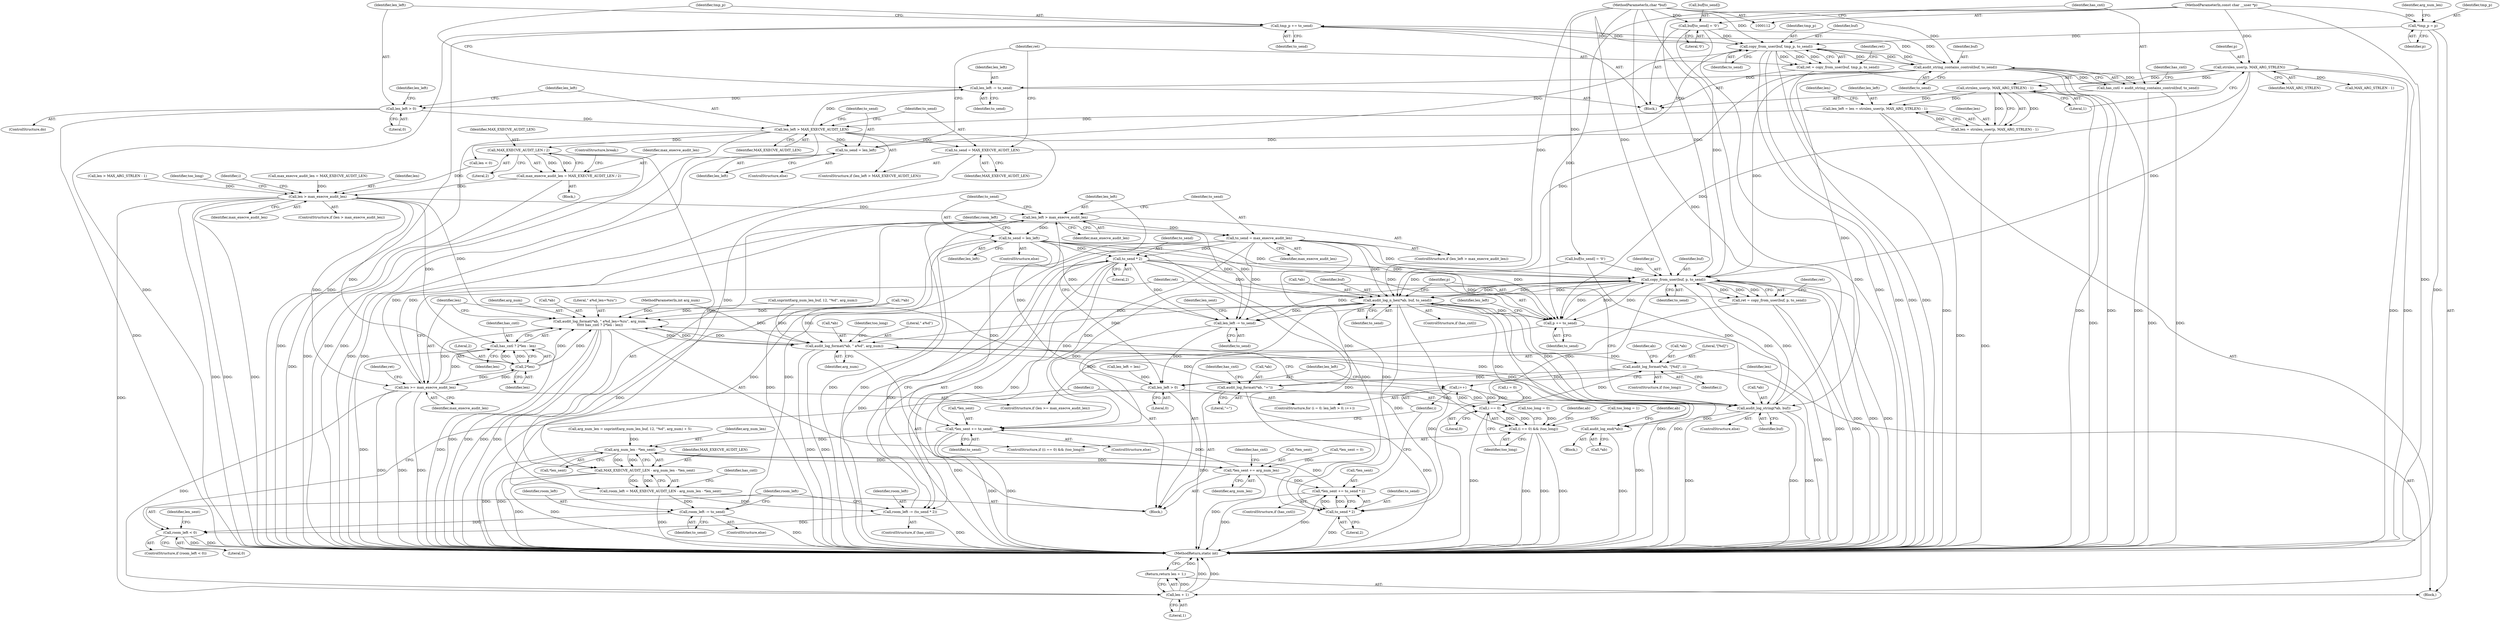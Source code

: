 digraph "1_linux_43761473c254b45883a64441dd0bc85a42f3645c_0@API" {
"1000233" [label="(Call,tmp_p += to_send)"];
"1000218" [label="(Call,audit_string_contains_control(buf, to_send))"];
"1000211" [label="(Call,buf[to_send] = '\0')"];
"1000118" [label="(MethodParameterIn,char *buf)"];
"1000195" [label="(Call,copy_from_user(buf, tmp_p, to_send))"];
"1000122" [label="(Call,*tmp_p = p)"];
"1000117" [label="(MethodParameterIn,const char __user *p)"];
"1000233" [label="(Call,tmp_p += to_send)"];
"1000186" [label="(Call,to_send = MAX_EXECVE_AUDIT_LEN)"];
"1000183" [label="(Call,len_left > MAX_EXECVE_AUDIT_LEN)"];
"1000236" [label="(Call,len_left > 0)"];
"1000230" [label="(Call,len_left -= to_send)"];
"1000152" [label="(Call,len_left = len = strnlen_user(p, MAX_ARG_STRLEN) - 1)"];
"1000154" [label="(Call,len = strnlen_user(p, MAX_ARG_STRLEN) - 1)"];
"1000156" [label="(Call,strnlen_user(p, MAX_ARG_STRLEN) - 1)"];
"1000157" [label="(Call,strnlen_user(p, MAX_ARG_STRLEN))"];
"1000190" [label="(Call,to_send = len_left)"];
"1000193" [label="(Call,ret = copy_from_user(buf, tmp_p, to_send))"];
"1000216" [label="(Call,has_cntl = audit_string_contains_control(buf, to_send))"];
"1000226" [label="(Call,MAX_EXECVE_AUDIT_LEN / 2)"];
"1000224" [label="(Call,max_execve_audit_len = MAX_EXECVE_AUDIT_LEN / 2)"];
"1000243" [label="(Call,len > max_execve_audit_len)"];
"1000261" [label="(Call,len_left > max_execve_audit_len)"];
"1000264" [label="(Call,to_send = max_execve_audit_len)"];
"1000283" [label="(Call,to_send * 2)"];
"1000281" [label="(Call,room_left -= (to_send * 2))"];
"1000291" [label="(Call,room_left < 0)"];
"1000338" [label="(Call,copy_from_user(buf, p, to_send))"];
"1000336" [label="(Call,ret = copy_from_user(buf, p, to_send))"];
"1000381" [label="(Call,audit_log_n_hex(*ab, buf, to_send))"];
"1000299" [label="(Call,audit_log_end(*ab))"];
"1000321" [label="(Call,audit_log_format(*ab, \" a%d_len=%zu\", arg_num,\n\t\t\t\t\t has_cntl ? 2*len : len))"];
"1000363" [label="(Call,audit_log_format(*ab, \" a%d\", arg_num))"];
"1000370" [label="(Call,audit_log_format(*ab, \"[%d]\", i))"];
"1000256" [label="(Call,i++)"];
"1000317" [label="(Call,i == 0)"];
"1000316" [label="(Call,(i == 0) && (too_long))"];
"1000375" [label="(Call,audit_log_format(*ab, \"=\"))"];
"1000387" [label="(Call,audit_log_string(*ab, buf))"];
"1000391" [label="(Call,p += to_send)"];
"1000394" [label="(Call,len_left -= to_send)"];
"1000253" [label="(Call,len_left > 0)"];
"1000406" [label="(Call,to_send * 2)"];
"1000403" [label="(Call,*len_sent += to_send * 2)"];
"1000275" [label="(Call,arg_num_len - *len_sent)"];
"1000273" [label="(Call,MAX_EXECVE_AUDIT_LEN - arg_num_len - *len_sent)"];
"1000271" [label="(Call,room_left = MAX_EXECVE_AUDIT_LEN - arg_num_len - *len_sent)"];
"1000287" [label="(Call,room_left -= to_send)"];
"1000397" [label="(Call,*len_sent += arg_num_len)"];
"1000410" [label="(Call,*len_sent += to_send)"];
"1000268" [label="(Call,to_send = len_left)"];
"1000333" [label="(Call,len >= max_execve_audit_len)"];
"1000328" [label="(Call,2*len)"];
"1000326" [label="(Call,has_cntl ? 2*len : len)"];
"1000415" [label="(Call,len + 1)"];
"1000414" [label="(Return,return len + 1;)"];
"1000287" [label="(Call,room_left -= to_send)"];
"1000148" [label="(Call,too_long = 0)"];
"1000333" [label="(Call,len >= max_execve_audit_len)"];
"1000195" [label="(Call,copy_from_user(buf, tmp_p, to_send))"];
"1000227" [label="(Identifier,MAX_EXECVE_AUDIT_LEN)"];
"1000217" [label="(Identifier,has_cntl)"];
"1000315" [label="(ControlStructure,if ((i == 0) && (too_long)))"];
"1000185" [label="(Identifier,MAX_EXECVE_AUDIT_LEN)"];
"1000316" [label="(Call,(i == 0) && (too_long))"];
"1000369" [label="(Identifier,too_long)"];
"1000387" [label="(Call,audit_log_string(*ab, buf))"];
"1000155" [label="(Identifier,len)"];
"1000169" [label="(Call,MAX_ARG_STRLEN - 1)"];
"1000294" [label="(Block,)"];
"1000373" [label="(Literal,\"[%d]\")"];
"1000320" [label="(Identifier,too_long)"];
"1000328" [label="(Call,2*len)"];
"1000293" [label="(Literal,0)"];
"1000395" [label="(Identifier,len_left)"];
"1000218" [label="(Call,audit_string_contains_control(buf, to_send))"];
"1000413" [label="(Identifier,to_send)"];
"1000397" [label="(Call,*len_sent += arg_num_len)"];
"1000152" [label="(Call,len_left = len = strnlen_user(p, MAX_ARG_STRLEN) - 1)"];
"1000317" [label="(Call,i == 0)"];
"1000377" [label="(Identifier,ab)"];
"1000284" [label="(Identifier,to_send)"];
"1000219" [label="(Identifier,buf)"];
"1000240" [label="(Identifier,len_left)"];
"1000186" [label="(Call,to_send = MAX_EXECVE_AUDIT_LEN)"];
"1000334" [label="(Identifier,len)"];
"1000410" [label="(Call,*len_sent += to_send)"];
"1000374" [label="(Identifier,i)"];
"1000281" [label="(Call,room_left -= (to_send * 2))"];
"1000272" [label="(Identifier,room_left)"];
"1000404" [label="(Call,*len_sent)"];
"1000276" [label="(Identifier,arg_num_len)"];
"1000295" [label="(Call,*len_sent = 0)"];
"1000290" [label="(ControlStructure,if (room_left < 0))"];
"1000363" [label="(Call,audit_log_format(*ab, \" a%d\", arg_num))"];
"1000329" [label="(Literal,2)"];
"1000386" [label="(ControlStructure,else)"];
"1000392" [label="(Identifier,p)"];
"1000291" [label="(Call,room_left < 0)"];
"1000384" [label="(Identifier,buf)"];
"1000385" [label="(Identifier,to_send)"];
"1000273" [label="(Call,MAX_EXECVE_AUDIT_LEN - arg_num_len - *len_sent)"];
"1000407" [label="(Identifier,to_send)"];
"1000375" [label="(Call,audit_log_format(*ab, \"=\"))"];
"1000191" [label="(Identifier,to_send)"];
"1000124" [label="(Identifier,p)"];
"1000167" [label="(Call,len > MAX_ARG_STRLEN - 1)"];
"1000157" [label="(Call,strnlen_user(p, MAX_ARG_STRLEN))"];
"1000251" [label="(Identifier,i)"];
"1000300" [label="(Call,*ab)"];
"1000154" [label="(Call,len = strnlen_user(p, MAX_ARG_STRLEN) - 1)"];
"1000368" [label="(ControlStructure,if (too_long))"];
"1000371" [label="(Call,*ab)"];
"1000336" [label="(Call,ret = copy_from_user(buf, p, to_send))"];
"1000190" [label="(Call,to_send = len_left)"];
"1000254" [label="(Identifier,len_left)"];
"1000193" [label="(Call,ret = copy_from_user(buf, tmp_p, to_send))"];
"1000321" [label="(Call,audit_log_format(*ab, \" a%d_len=%zu\", arg_num,\n\t\t\t\t\t has_cntl ? 2*len : len))"];
"1000401" [label="(ControlStructure,if (has_cntl))"];
"1000182" [label="(ControlStructure,if (len_left > MAX_EXECVE_AUDIT_LEN))"];
"1000253" [label="(Call,len_left > 0)"];
"1000390" [label="(Identifier,buf)"];
"1000236" [label="(Call,len_left > 0)"];
"1000367" [label="(Identifier,arg_num)"];
"1000211" [label="(Call,buf[to_send] = '\0')"];
"1000139" [label="(Call,max_execve_audit_len = MAX_EXECVE_AUDIT_LEN)"];
"1000225" [label="(Identifier,max_execve_audit_len)"];
"1000323" [label="(Identifier,ab)"];
"1000366" [label="(Literal,\" a%d\")"];
"1000187" [label="(Identifier,to_send)"];
"1000200" [label="(Identifier,ret)"];
"1000299" [label="(Call,audit_log_end(*ab))"];
"1000267" [label="(ControlStructure,else)"];
"1000358" [label="(Call,buf[to_send] = '\0')"];
"1000285" [label="(Literal,2)"];
"1000288" [label="(Identifier,room_left)"];
"1000337" [label="(Identifier,ret)"];
"1000153" [label="(Identifier,len_left)"];
"1000250" [label="(Call,i = 0)"];
"1000160" [label="(Literal,1)"];
"1000326" [label="(Call,has_cntl ? 2*len : len)"];
"1000164" [label="(Call,len < 0)"];
"1000232" [label="(Identifier,to_send)"];
"1000382" [label="(Call,*ab)"];
"1000238" [label="(Literal,0)"];
"1000222" [label="(Identifier,has_cntl)"];
"1000165" [label="(Identifier,len)"];
"1000341" [label="(Identifier,to_send)"];
"1000370" [label="(Call,audit_log_format(*ab, \"[%d]\", i))"];
"1000255" [label="(Literal,0)"];
"1000393" [label="(Identifier,to_send)"];
"1000194" [label="(Identifier,ret)"];
"1000400" [label="(Identifier,arg_num_len)"];
"1000376" [label="(Call,*ab)"];
"1000129" [label="(Call,snprintf(arg_num_len_buf, 12, \"%d\", arg_num))"];
"1000417" [label="(Literal,1)"];
"1000415" [label="(Call,len + 1)"];
"1000188" [label="(Identifier,MAX_EXECVE_AUDIT_LEN)"];
"1000197" [label="(Identifier,tmp_p)"];
"1000344" [label="(Identifier,ret)"];
"1000339" [label="(Identifier,buf)"];
"1000268" [label="(Call,to_send = len_left)"];
"1000379" [label="(ControlStructure,if (has_cntl))"];
"1000274" [label="(Identifier,MAX_EXECVE_AUDIT_LEN)"];
"1000280" [label="(Identifier,has_cntl)"];
"1000414" [label="(Return,return len + 1;)"];
"1000234" [label="(Identifier,tmp_p)"];
"1000416" [label="(Identifier,len)"];
"1000119" [label="(Block,)"];
"1000249" [label="(ControlStructure,for (i = 0; len_left > 0; i++))"];
"1000330" [label="(Identifier,len)"];
"1000402" [label="(Identifier,has_cntl)"];
"1000325" [label="(Identifier,arg_num)"];
"1000122" [label="(Call,*tmp_p = p)"];
"1000327" [label="(Identifier,has_cntl)"];
"1000322" [label="(Call,*ab)"];
"1000226" [label="(Call,MAX_EXECVE_AUDIT_LEN / 2)"];
"1000233" [label="(Call,tmp_p += to_send)"];
"1000237" [label="(Identifier,len_left)"];
"1000159" [label="(Identifier,MAX_ARG_STRLEN)"];
"1000277" [label="(Call,*len_sent)"];
"1000192" [label="(Identifier,len_left)"];
"1000257" [label="(Identifier,i)"];
"1000408" [label="(Literal,2)"];
"1000265" [label="(Identifier,to_send)"];
"1000411" [label="(Call,*len_sent)"];
"1000235" [label="(Identifier,to_send)"];
"1000181" [label="(Block,)"];
"1000180" [label="(ControlStructure,do)"];
"1000262" [label="(Identifier,len_left)"];
"1000244" [label="(Identifier,len)"];
"1000243" [label="(Call,len > max_execve_audit_len)"];
"1000335" [label="(Identifier,max_execve_audit_len)"];
"1000381" [label="(Call,audit_log_n_hex(*ab, buf, to_send))"];
"1000118" [label="(MethodParameterIn,char *buf)"];
"1000127" [label="(Identifier,arg_num_len)"];
"1000215" [label="(Literal,'\0')"];
"1000115" [label="(MethodParameterIn,int arg_num)"];
"1000319" [label="(Literal,0)"];
"1000198" [label="(Identifier,to_send)"];
"1000231" [label="(Identifier,len_left)"];
"1000286" [label="(ControlStructure,else)"];
"1000230" [label="(Call,len_left -= to_send)"];
"1000338" [label="(Call,copy_from_user(buf, p, to_send))"];
"1000158" [label="(Identifier,p)"];
"1000347" [label="(Identifier,ret)"];
"1000391" [label="(Call,p += to_send)"];
"1000297" [label="(Identifier,len_sent)"];
"1000126" [label="(Call,arg_num_len = snprintf(arg_num_len_buf, 12, \"%d\", arg_num) + 5)"];
"1000279" [label="(ControlStructure,if (has_cntl))"];
"1000331" [label="(Identifier,len)"];
"1000403" [label="(Call,*len_sent += to_send * 2)"];
"1000282" [label="(Identifier,room_left)"];
"1000220" [label="(Identifier,to_send)"];
"1000189" [label="(ControlStructure,else)"];
"1000260" [label="(ControlStructure,if (len_left > max_execve_audit_len))"];
"1000269" [label="(Identifier,to_send)"];
"1000228" [label="(Literal,2)"];
"1000246" [label="(Call,too_long = 1)"];
"1000399" [label="(Identifier,len_sent)"];
"1000245" [label="(Identifier,max_execve_audit_len)"];
"1000261" [label="(Call,len_left > max_execve_audit_len)"];
"1000340" [label="(Identifier,p)"];
"1000380" [label="(Identifier,has_cntl)"];
"1000117" [label="(MethodParameterIn,const char __user *p)"];
"1000229" [label="(ControlStructure,break;)"];
"1000318" [label="(Identifier,i)"];
"1000256" [label="(Call,i++)"];
"1000196" [label="(Identifier,buf)"];
"1000275" [label="(Call,arg_num_len - *len_sent)"];
"1000216" [label="(Call,has_cntl = audit_string_contains_control(buf, to_send))"];
"1000394" [label="(Call,len_left -= to_send)"];
"1000409" [label="(ControlStructure,else)"];
"1000224" [label="(Call,max_execve_audit_len = MAX_EXECVE_AUDIT_LEN / 2)"];
"1000271" [label="(Call,room_left = MAX_EXECVE_AUDIT_LEN - arg_num_len - *len_sent)"];
"1000364" [label="(Call,*ab)"];
"1000398" [label="(Call,*len_sent)"];
"1000270" [label="(Identifier,len_left)"];
"1000239" [label="(Call,len_left = len)"];
"1000406" [label="(Call,to_send * 2)"];
"1000378" [label="(Literal,\"=\")"];
"1000324" [label="(Literal,\" a%d_len=%zu\")"];
"1000388" [label="(Call,*ab)"];
"1000242" [label="(ControlStructure,if (len > max_execve_audit_len))"];
"1000289" [label="(Identifier,to_send)"];
"1000264" [label="(Call,to_send = max_execve_audit_len)"];
"1000396" [label="(Identifier,to_send)"];
"1000258" [label="(Block,)"];
"1000212" [label="(Call,buf[to_send])"];
"1000292" [label="(Identifier,room_left)"];
"1000332" [label="(ControlStructure,if (len >= max_execve_audit_len))"];
"1000310" [label="(Call,!*ab)"];
"1000156" [label="(Call,strnlen_user(p, MAX_ARG_STRLEN) - 1)"];
"1000304" [label="(Identifier,ab)"];
"1000247" [label="(Identifier,too_long)"];
"1000266" [label="(Identifier,max_execve_audit_len)"];
"1000283" [label="(Call,to_send * 2)"];
"1000123" [label="(Identifier,tmp_p)"];
"1000184" [label="(Identifier,len_left)"];
"1000263" [label="(Identifier,max_execve_audit_len)"];
"1000223" [label="(Block,)"];
"1000183" [label="(Call,len_left > MAX_EXECVE_AUDIT_LEN)"];
"1000418" [label="(MethodReturn,static int)"];
"1000233" -> "1000181"  [label="AST: "];
"1000233" -> "1000235"  [label="CFG: "];
"1000234" -> "1000233"  [label="AST: "];
"1000235" -> "1000233"  [label="AST: "];
"1000237" -> "1000233"  [label="CFG: "];
"1000233" -> "1000418"  [label="DDG: "];
"1000233" -> "1000418"  [label="DDG: "];
"1000233" -> "1000195"  [label="DDG: "];
"1000218" -> "1000233"  [label="DDG: "];
"1000195" -> "1000233"  [label="DDG: "];
"1000218" -> "1000216"  [label="AST: "];
"1000218" -> "1000220"  [label="CFG: "];
"1000219" -> "1000218"  [label="AST: "];
"1000220" -> "1000218"  [label="AST: "];
"1000216" -> "1000218"  [label="CFG: "];
"1000218" -> "1000418"  [label="DDG: "];
"1000218" -> "1000418"  [label="DDG: "];
"1000218" -> "1000195"  [label="DDG: "];
"1000218" -> "1000216"  [label="DDG: "];
"1000218" -> "1000216"  [label="DDG: "];
"1000211" -> "1000218"  [label="DDG: "];
"1000195" -> "1000218"  [label="DDG: "];
"1000195" -> "1000218"  [label="DDG: "];
"1000118" -> "1000218"  [label="DDG: "];
"1000218" -> "1000230"  [label="DDG: "];
"1000218" -> "1000338"  [label="DDG: "];
"1000218" -> "1000381"  [label="DDG: "];
"1000218" -> "1000387"  [label="DDG: "];
"1000211" -> "1000181"  [label="AST: "];
"1000211" -> "1000215"  [label="CFG: "];
"1000212" -> "1000211"  [label="AST: "];
"1000215" -> "1000211"  [label="AST: "];
"1000217" -> "1000211"  [label="CFG: "];
"1000211" -> "1000418"  [label="DDG: "];
"1000211" -> "1000195"  [label="DDG: "];
"1000118" -> "1000211"  [label="DDG: "];
"1000211" -> "1000338"  [label="DDG: "];
"1000118" -> "1000112"  [label="AST: "];
"1000118" -> "1000418"  [label="DDG: "];
"1000118" -> "1000195"  [label="DDG: "];
"1000118" -> "1000338"  [label="DDG: "];
"1000118" -> "1000358"  [label="DDG: "];
"1000118" -> "1000381"  [label="DDG: "];
"1000118" -> "1000387"  [label="DDG: "];
"1000195" -> "1000193"  [label="AST: "];
"1000195" -> "1000198"  [label="CFG: "];
"1000196" -> "1000195"  [label="AST: "];
"1000197" -> "1000195"  [label="AST: "];
"1000198" -> "1000195"  [label="AST: "];
"1000193" -> "1000195"  [label="CFG: "];
"1000195" -> "1000418"  [label="DDG: "];
"1000195" -> "1000418"  [label="DDG: "];
"1000195" -> "1000418"  [label="DDG: "];
"1000195" -> "1000193"  [label="DDG: "];
"1000195" -> "1000193"  [label="DDG: "];
"1000195" -> "1000193"  [label="DDG: "];
"1000122" -> "1000195"  [label="DDG: "];
"1000186" -> "1000195"  [label="DDG: "];
"1000190" -> "1000195"  [label="DDG: "];
"1000122" -> "1000119"  [label="AST: "];
"1000122" -> "1000124"  [label="CFG: "];
"1000123" -> "1000122"  [label="AST: "];
"1000124" -> "1000122"  [label="AST: "];
"1000127" -> "1000122"  [label="CFG: "];
"1000122" -> "1000418"  [label="DDG: "];
"1000117" -> "1000122"  [label="DDG: "];
"1000117" -> "1000112"  [label="AST: "];
"1000117" -> "1000418"  [label="DDG: "];
"1000117" -> "1000157"  [label="DDG: "];
"1000117" -> "1000338"  [label="DDG: "];
"1000117" -> "1000391"  [label="DDG: "];
"1000186" -> "1000182"  [label="AST: "];
"1000186" -> "1000188"  [label="CFG: "];
"1000187" -> "1000186"  [label="AST: "];
"1000188" -> "1000186"  [label="AST: "];
"1000194" -> "1000186"  [label="CFG: "];
"1000186" -> "1000418"  [label="DDG: "];
"1000183" -> "1000186"  [label="DDG: "];
"1000183" -> "1000182"  [label="AST: "];
"1000183" -> "1000185"  [label="CFG: "];
"1000184" -> "1000183"  [label="AST: "];
"1000185" -> "1000183"  [label="AST: "];
"1000187" -> "1000183"  [label="CFG: "];
"1000191" -> "1000183"  [label="CFG: "];
"1000183" -> "1000418"  [label="DDG: "];
"1000183" -> "1000418"  [label="DDG: "];
"1000183" -> "1000418"  [label="DDG: "];
"1000236" -> "1000183"  [label="DDG: "];
"1000152" -> "1000183"  [label="DDG: "];
"1000183" -> "1000190"  [label="DDG: "];
"1000183" -> "1000226"  [label="DDG: "];
"1000183" -> "1000230"  [label="DDG: "];
"1000183" -> "1000273"  [label="DDG: "];
"1000236" -> "1000180"  [label="AST: "];
"1000236" -> "1000238"  [label="CFG: "];
"1000237" -> "1000236"  [label="AST: "];
"1000238" -> "1000236"  [label="AST: "];
"1000184" -> "1000236"  [label="CFG: "];
"1000240" -> "1000236"  [label="CFG: "];
"1000236" -> "1000418"  [label="DDG: "];
"1000230" -> "1000236"  [label="DDG: "];
"1000230" -> "1000181"  [label="AST: "];
"1000230" -> "1000232"  [label="CFG: "];
"1000231" -> "1000230"  [label="AST: "];
"1000232" -> "1000230"  [label="AST: "];
"1000234" -> "1000230"  [label="CFG: "];
"1000152" -> "1000119"  [label="AST: "];
"1000152" -> "1000154"  [label="CFG: "];
"1000153" -> "1000152"  [label="AST: "];
"1000154" -> "1000152"  [label="AST: "];
"1000165" -> "1000152"  [label="CFG: "];
"1000152" -> "1000418"  [label="DDG: "];
"1000154" -> "1000152"  [label="DDG: "];
"1000156" -> "1000152"  [label="DDG: "];
"1000156" -> "1000152"  [label="DDG: "];
"1000154" -> "1000156"  [label="CFG: "];
"1000155" -> "1000154"  [label="AST: "];
"1000156" -> "1000154"  [label="AST: "];
"1000154" -> "1000418"  [label="DDG: "];
"1000156" -> "1000154"  [label="DDG: "];
"1000156" -> "1000154"  [label="DDG: "];
"1000154" -> "1000164"  [label="DDG: "];
"1000156" -> "1000160"  [label="CFG: "];
"1000157" -> "1000156"  [label="AST: "];
"1000160" -> "1000156"  [label="AST: "];
"1000156" -> "1000418"  [label="DDG: "];
"1000157" -> "1000156"  [label="DDG: "];
"1000157" -> "1000156"  [label="DDG: "];
"1000157" -> "1000159"  [label="CFG: "];
"1000158" -> "1000157"  [label="AST: "];
"1000159" -> "1000157"  [label="AST: "];
"1000160" -> "1000157"  [label="CFG: "];
"1000157" -> "1000418"  [label="DDG: "];
"1000157" -> "1000418"  [label="DDG: "];
"1000157" -> "1000169"  [label="DDG: "];
"1000157" -> "1000338"  [label="DDG: "];
"1000157" -> "1000391"  [label="DDG: "];
"1000190" -> "1000189"  [label="AST: "];
"1000190" -> "1000192"  [label="CFG: "];
"1000191" -> "1000190"  [label="AST: "];
"1000192" -> "1000190"  [label="AST: "];
"1000194" -> "1000190"  [label="CFG: "];
"1000190" -> "1000418"  [label="DDG: "];
"1000193" -> "1000181"  [label="AST: "];
"1000194" -> "1000193"  [label="AST: "];
"1000200" -> "1000193"  [label="CFG: "];
"1000193" -> "1000418"  [label="DDG: "];
"1000193" -> "1000418"  [label="DDG: "];
"1000216" -> "1000181"  [label="AST: "];
"1000217" -> "1000216"  [label="AST: "];
"1000222" -> "1000216"  [label="CFG: "];
"1000216" -> "1000418"  [label="DDG: "];
"1000216" -> "1000418"  [label="DDG: "];
"1000226" -> "1000224"  [label="AST: "];
"1000226" -> "1000228"  [label="CFG: "];
"1000227" -> "1000226"  [label="AST: "];
"1000228" -> "1000226"  [label="AST: "];
"1000224" -> "1000226"  [label="CFG: "];
"1000226" -> "1000418"  [label="DDG: "];
"1000226" -> "1000224"  [label="DDG: "];
"1000226" -> "1000224"  [label="DDG: "];
"1000226" -> "1000273"  [label="DDG: "];
"1000224" -> "1000223"  [label="AST: "];
"1000225" -> "1000224"  [label="AST: "];
"1000229" -> "1000224"  [label="CFG: "];
"1000224" -> "1000418"  [label="DDG: "];
"1000224" -> "1000243"  [label="DDG: "];
"1000243" -> "1000242"  [label="AST: "];
"1000243" -> "1000245"  [label="CFG: "];
"1000244" -> "1000243"  [label="AST: "];
"1000245" -> "1000243"  [label="AST: "];
"1000247" -> "1000243"  [label="CFG: "];
"1000251" -> "1000243"  [label="CFG: "];
"1000243" -> "1000418"  [label="DDG: "];
"1000243" -> "1000418"  [label="DDG: "];
"1000243" -> "1000418"  [label="DDG: "];
"1000167" -> "1000243"  [label="DDG: "];
"1000164" -> "1000243"  [label="DDG: "];
"1000139" -> "1000243"  [label="DDG: "];
"1000243" -> "1000261"  [label="DDG: "];
"1000243" -> "1000321"  [label="DDG: "];
"1000243" -> "1000328"  [label="DDG: "];
"1000243" -> "1000326"  [label="DDG: "];
"1000243" -> "1000333"  [label="DDG: "];
"1000243" -> "1000415"  [label="DDG: "];
"1000261" -> "1000260"  [label="AST: "];
"1000261" -> "1000263"  [label="CFG: "];
"1000262" -> "1000261"  [label="AST: "];
"1000263" -> "1000261"  [label="AST: "];
"1000265" -> "1000261"  [label="CFG: "];
"1000269" -> "1000261"  [label="CFG: "];
"1000261" -> "1000418"  [label="DDG: "];
"1000261" -> "1000418"  [label="DDG: "];
"1000261" -> "1000418"  [label="DDG: "];
"1000253" -> "1000261"  [label="DDG: "];
"1000333" -> "1000261"  [label="DDG: "];
"1000261" -> "1000264"  [label="DDG: "];
"1000261" -> "1000268"  [label="DDG: "];
"1000261" -> "1000333"  [label="DDG: "];
"1000261" -> "1000394"  [label="DDG: "];
"1000264" -> "1000260"  [label="AST: "];
"1000264" -> "1000266"  [label="CFG: "];
"1000265" -> "1000264"  [label="AST: "];
"1000266" -> "1000264"  [label="AST: "];
"1000272" -> "1000264"  [label="CFG: "];
"1000264" -> "1000418"  [label="DDG: "];
"1000264" -> "1000283"  [label="DDG: "];
"1000264" -> "1000287"  [label="DDG: "];
"1000264" -> "1000338"  [label="DDG: "];
"1000264" -> "1000381"  [label="DDG: "];
"1000264" -> "1000391"  [label="DDG: "];
"1000264" -> "1000394"  [label="DDG: "];
"1000264" -> "1000406"  [label="DDG: "];
"1000264" -> "1000410"  [label="DDG: "];
"1000283" -> "1000281"  [label="AST: "];
"1000283" -> "1000285"  [label="CFG: "];
"1000284" -> "1000283"  [label="AST: "];
"1000285" -> "1000283"  [label="AST: "];
"1000281" -> "1000283"  [label="CFG: "];
"1000283" -> "1000418"  [label="DDG: "];
"1000283" -> "1000281"  [label="DDG: "];
"1000283" -> "1000281"  [label="DDG: "];
"1000268" -> "1000283"  [label="DDG: "];
"1000283" -> "1000338"  [label="DDG: "];
"1000283" -> "1000381"  [label="DDG: "];
"1000283" -> "1000391"  [label="DDG: "];
"1000283" -> "1000394"  [label="DDG: "];
"1000283" -> "1000406"  [label="DDG: "];
"1000283" -> "1000410"  [label="DDG: "];
"1000281" -> "1000279"  [label="AST: "];
"1000282" -> "1000281"  [label="AST: "];
"1000292" -> "1000281"  [label="CFG: "];
"1000281" -> "1000418"  [label="DDG: "];
"1000271" -> "1000281"  [label="DDG: "];
"1000281" -> "1000291"  [label="DDG: "];
"1000291" -> "1000290"  [label="AST: "];
"1000291" -> "1000293"  [label="CFG: "];
"1000292" -> "1000291"  [label="AST: "];
"1000293" -> "1000291"  [label="AST: "];
"1000297" -> "1000291"  [label="CFG: "];
"1000318" -> "1000291"  [label="CFG: "];
"1000291" -> "1000418"  [label="DDG: "];
"1000291" -> "1000418"  [label="DDG: "];
"1000287" -> "1000291"  [label="DDG: "];
"1000338" -> "1000336"  [label="AST: "];
"1000338" -> "1000341"  [label="CFG: "];
"1000339" -> "1000338"  [label="AST: "];
"1000340" -> "1000338"  [label="AST: "];
"1000341" -> "1000338"  [label="AST: "];
"1000336" -> "1000338"  [label="CFG: "];
"1000338" -> "1000418"  [label="DDG: "];
"1000338" -> "1000418"  [label="DDG: "];
"1000338" -> "1000418"  [label="DDG: "];
"1000338" -> "1000336"  [label="DDG: "];
"1000338" -> "1000336"  [label="DDG: "];
"1000338" -> "1000336"  [label="DDG: "];
"1000381" -> "1000338"  [label="DDG: "];
"1000387" -> "1000338"  [label="DDG: "];
"1000358" -> "1000338"  [label="DDG: "];
"1000391" -> "1000338"  [label="DDG: "];
"1000268" -> "1000338"  [label="DDG: "];
"1000338" -> "1000381"  [label="DDG: "];
"1000338" -> "1000381"  [label="DDG: "];
"1000338" -> "1000387"  [label="DDG: "];
"1000338" -> "1000391"  [label="DDG: "];
"1000338" -> "1000391"  [label="DDG: "];
"1000338" -> "1000394"  [label="DDG: "];
"1000338" -> "1000406"  [label="DDG: "];
"1000338" -> "1000410"  [label="DDG: "];
"1000336" -> "1000332"  [label="AST: "];
"1000337" -> "1000336"  [label="AST: "];
"1000347" -> "1000336"  [label="CFG: "];
"1000336" -> "1000418"  [label="DDG: "];
"1000336" -> "1000418"  [label="DDG: "];
"1000381" -> "1000379"  [label="AST: "];
"1000381" -> "1000385"  [label="CFG: "];
"1000382" -> "1000381"  [label="AST: "];
"1000384" -> "1000381"  [label="AST: "];
"1000385" -> "1000381"  [label="AST: "];
"1000392" -> "1000381"  [label="CFG: "];
"1000381" -> "1000418"  [label="DDG: "];
"1000381" -> "1000418"  [label="DDG: "];
"1000381" -> "1000418"  [label="DDG: "];
"1000381" -> "1000299"  [label="DDG: "];
"1000381" -> "1000321"  [label="DDG: "];
"1000381" -> "1000363"  [label="DDG: "];
"1000375" -> "1000381"  [label="DDG: "];
"1000387" -> "1000381"  [label="DDG: "];
"1000358" -> "1000381"  [label="DDG: "];
"1000268" -> "1000381"  [label="DDG: "];
"1000381" -> "1000387"  [label="DDG: "];
"1000381" -> "1000391"  [label="DDG: "];
"1000381" -> "1000394"  [label="DDG: "];
"1000381" -> "1000406"  [label="DDG: "];
"1000381" -> "1000410"  [label="DDG: "];
"1000299" -> "1000294"  [label="AST: "];
"1000299" -> "1000300"  [label="CFG: "];
"1000300" -> "1000299"  [label="AST: "];
"1000304" -> "1000299"  [label="CFG: "];
"1000299" -> "1000418"  [label="DDG: "];
"1000387" -> "1000299"  [label="DDG: "];
"1000321" -> "1000315"  [label="AST: "];
"1000321" -> "1000326"  [label="CFG: "];
"1000322" -> "1000321"  [label="AST: "];
"1000324" -> "1000321"  [label="AST: "];
"1000325" -> "1000321"  [label="AST: "];
"1000326" -> "1000321"  [label="AST: "];
"1000334" -> "1000321"  [label="CFG: "];
"1000321" -> "1000418"  [label="DDG: "];
"1000321" -> "1000418"  [label="DDG: "];
"1000321" -> "1000418"  [label="DDG: "];
"1000321" -> "1000418"  [label="DDG: "];
"1000310" -> "1000321"  [label="DDG: "];
"1000387" -> "1000321"  [label="DDG: "];
"1000363" -> "1000321"  [label="DDG: "];
"1000129" -> "1000321"  [label="DDG: "];
"1000115" -> "1000321"  [label="DDG: "];
"1000328" -> "1000321"  [label="DDG: "];
"1000328" -> "1000321"  [label="DDG: "];
"1000333" -> "1000321"  [label="DDG: "];
"1000321" -> "1000363"  [label="DDG: "];
"1000321" -> "1000363"  [label="DDG: "];
"1000363" -> "1000258"  [label="AST: "];
"1000363" -> "1000367"  [label="CFG: "];
"1000364" -> "1000363"  [label="AST: "];
"1000366" -> "1000363"  [label="AST: "];
"1000367" -> "1000363"  [label="AST: "];
"1000369" -> "1000363"  [label="CFG: "];
"1000363" -> "1000418"  [label="DDG: "];
"1000363" -> "1000418"  [label="DDG: "];
"1000310" -> "1000363"  [label="DDG: "];
"1000387" -> "1000363"  [label="DDG: "];
"1000129" -> "1000363"  [label="DDG: "];
"1000115" -> "1000363"  [label="DDG: "];
"1000363" -> "1000370"  [label="DDG: "];
"1000363" -> "1000375"  [label="DDG: "];
"1000370" -> "1000368"  [label="AST: "];
"1000370" -> "1000374"  [label="CFG: "];
"1000371" -> "1000370"  [label="AST: "];
"1000373" -> "1000370"  [label="AST: "];
"1000374" -> "1000370"  [label="AST: "];
"1000377" -> "1000370"  [label="CFG: "];
"1000370" -> "1000418"  [label="DDG: "];
"1000370" -> "1000256"  [label="DDG: "];
"1000317" -> "1000370"  [label="DDG: "];
"1000370" -> "1000375"  [label="DDG: "];
"1000256" -> "1000249"  [label="AST: "];
"1000256" -> "1000257"  [label="CFG: "];
"1000257" -> "1000256"  [label="AST: "];
"1000254" -> "1000256"  [label="CFG: "];
"1000256" -> "1000418"  [label="DDG: "];
"1000317" -> "1000256"  [label="DDG: "];
"1000256" -> "1000317"  [label="DDG: "];
"1000317" -> "1000316"  [label="AST: "];
"1000317" -> "1000319"  [label="CFG: "];
"1000318" -> "1000317"  [label="AST: "];
"1000319" -> "1000317"  [label="AST: "];
"1000320" -> "1000317"  [label="CFG: "];
"1000316" -> "1000317"  [label="CFG: "];
"1000317" -> "1000418"  [label="DDG: "];
"1000317" -> "1000316"  [label="DDG: "];
"1000317" -> "1000316"  [label="DDG: "];
"1000250" -> "1000317"  [label="DDG: "];
"1000316" -> "1000315"  [label="AST: "];
"1000316" -> "1000320"  [label="CFG: "];
"1000320" -> "1000316"  [label="AST: "];
"1000323" -> "1000316"  [label="CFG: "];
"1000334" -> "1000316"  [label="CFG: "];
"1000316" -> "1000418"  [label="DDG: "];
"1000316" -> "1000418"  [label="DDG: "];
"1000316" -> "1000418"  [label="DDG: "];
"1000148" -> "1000316"  [label="DDG: "];
"1000246" -> "1000316"  [label="DDG: "];
"1000375" -> "1000258"  [label="AST: "];
"1000375" -> "1000378"  [label="CFG: "];
"1000376" -> "1000375"  [label="AST: "];
"1000378" -> "1000375"  [label="AST: "];
"1000380" -> "1000375"  [label="CFG: "];
"1000375" -> "1000418"  [label="DDG: "];
"1000375" -> "1000387"  [label="DDG: "];
"1000387" -> "1000386"  [label="AST: "];
"1000387" -> "1000390"  [label="CFG: "];
"1000388" -> "1000387"  [label="AST: "];
"1000390" -> "1000387"  [label="AST: "];
"1000392" -> "1000387"  [label="CFG: "];
"1000387" -> "1000418"  [label="DDG: "];
"1000387" -> "1000418"  [label="DDG: "];
"1000387" -> "1000418"  [label="DDG: "];
"1000358" -> "1000387"  [label="DDG: "];
"1000391" -> "1000258"  [label="AST: "];
"1000391" -> "1000393"  [label="CFG: "];
"1000392" -> "1000391"  [label="AST: "];
"1000393" -> "1000391"  [label="AST: "];
"1000395" -> "1000391"  [label="CFG: "];
"1000391" -> "1000418"  [label="DDG: "];
"1000268" -> "1000391"  [label="DDG: "];
"1000394" -> "1000258"  [label="AST: "];
"1000394" -> "1000396"  [label="CFG: "];
"1000395" -> "1000394"  [label="AST: "];
"1000396" -> "1000394"  [label="AST: "];
"1000399" -> "1000394"  [label="CFG: "];
"1000394" -> "1000253"  [label="DDG: "];
"1000268" -> "1000394"  [label="DDG: "];
"1000253" -> "1000249"  [label="AST: "];
"1000253" -> "1000255"  [label="CFG: "];
"1000254" -> "1000253"  [label="AST: "];
"1000255" -> "1000253"  [label="AST: "];
"1000262" -> "1000253"  [label="CFG: "];
"1000416" -> "1000253"  [label="CFG: "];
"1000253" -> "1000418"  [label="DDG: "];
"1000253" -> "1000418"  [label="DDG: "];
"1000239" -> "1000253"  [label="DDG: "];
"1000406" -> "1000403"  [label="AST: "];
"1000406" -> "1000408"  [label="CFG: "];
"1000407" -> "1000406"  [label="AST: "];
"1000408" -> "1000406"  [label="AST: "];
"1000403" -> "1000406"  [label="CFG: "];
"1000406" -> "1000418"  [label="DDG: "];
"1000406" -> "1000403"  [label="DDG: "];
"1000406" -> "1000403"  [label="DDG: "];
"1000268" -> "1000406"  [label="DDG: "];
"1000403" -> "1000401"  [label="AST: "];
"1000404" -> "1000403"  [label="AST: "];
"1000257" -> "1000403"  [label="CFG: "];
"1000403" -> "1000418"  [label="DDG: "];
"1000403" -> "1000418"  [label="DDG: "];
"1000403" -> "1000275"  [label="DDG: "];
"1000397" -> "1000403"  [label="DDG: "];
"1000275" -> "1000273"  [label="AST: "];
"1000275" -> "1000277"  [label="CFG: "];
"1000276" -> "1000275"  [label="AST: "];
"1000277" -> "1000275"  [label="AST: "];
"1000273" -> "1000275"  [label="CFG: "];
"1000275" -> "1000418"  [label="DDG: "];
"1000275" -> "1000418"  [label="DDG: "];
"1000275" -> "1000273"  [label="DDG: "];
"1000275" -> "1000273"  [label="DDG: "];
"1000126" -> "1000275"  [label="DDG: "];
"1000410" -> "1000275"  [label="DDG: "];
"1000275" -> "1000397"  [label="DDG: "];
"1000275" -> "1000397"  [label="DDG: "];
"1000273" -> "1000271"  [label="AST: "];
"1000274" -> "1000273"  [label="AST: "];
"1000271" -> "1000273"  [label="CFG: "];
"1000273" -> "1000418"  [label="DDG: "];
"1000273" -> "1000418"  [label="DDG: "];
"1000273" -> "1000271"  [label="DDG: "];
"1000273" -> "1000271"  [label="DDG: "];
"1000271" -> "1000258"  [label="AST: "];
"1000272" -> "1000271"  [label="AST: "];
"1000280" -> "1000271"  [label="CFG: "];
"1000271" -> "1000418"  [label="DDG: "];
"1000271" -> "1000287"  [label="DDG: "];
"1000287" -> "1000286"  [label="AST: "];
"1000287" -> "1000289"  [label="CFG: "];
"1000288" -> "1000287"  [label="AST: "];
"1000289" -> "1000287"  [label="AST: "];
"1000292" -> "1000287"  [label="CFG: "];
"1000287" -> "1000418"  [label="DDG: "];
"1000268" -> "1000287"  [label="DDG: "];
"1000397" -> "1000258"  [label="AST: "];
"1000397" -> "1000400"  [label="CFG: "];
"1000398" -> "1000397"  [label="AST: "];
"1000400" -> "1000397"  [label="AST: "];
"1000402" -> "1000397"  [label="CFG: "];
"1000397" -> "1000418"  [label="DDG: "];
"1000295" -> "1000397"  [label="DDG: "];
"1000397" -> "1000410"  [label="DDG: "];
"1000410" -> "1000409"  [label="AST: "];
"1000410" -> "1000413"  [label="CFG: "];
"1000411" -> "1000410"  [label="AST: "];
"1000413" -> "1000410"  [label="AST: "];
"1000257" -> "1000410"  [label="CFG: "];
"1000410" -> "1000418"  [label="DDG: "];
"1000410" -> "1000418"  [label="DDG: "];
"1000268" -> "1000410"  [label="DDG: "];
"1000268" -> "1000267"  [label="AST: "];
"1000268" -> "1000270"  [label="CFG: "];
"1000269" -> "1000268"  [label="AST: "];
"1000270" -> "1000268"  [label="AST: "];
"1000272" -> "1000268"  [label="CFG: "];
"1000268" -> "1000418"  [label="DDG: "];
"1000333" -> "1000332"  [label="AST: "];
"1000333" -> "1000335"  [label="CFG: "];
"1000334" -> "1000333"  [label="AST: "];
"1000335" -> "1000333"  [label="AST: "];
"1000337" -> "1000333"  [label="CFG: "];
"1000344" -> "1000333"  [label="CFG: "];
"1000333" -> "1000418"  [label="DDG: "];
"1000333" -> "1000418"  [label="DDG: "];
"1000333" -> "1000418"  [label="DDG: "];
"1000333" -> "1000328"  [label="DDG: "];
"1000333" -> "1000326"  [label="DDG: "];
"1000328" -> "1000333"  [label="DDG: "];
"1000333" -> "1000415"  [label="DDG: "];
"1000328" -> "1000326"  [label="AST: "];
"1000328" -> "1000330"  [label="CFG: "];
"1000329" -> "1000328"  [label="AST: "];
"1000330" -> "1000328"  [label="AST: "];
"1000326" -> "1000328"  [label="CFG: "];
"1000328" -> "1000326"  [label="DDG: "];
"1000328" -> "1000326"  [label="DDG: "];
"1000326" -> "1000331"  [label="CFG: "];
"1000327" -> "1000326"  [label="AST: "];
"1000331" -> "1000326"  [label="AST: "];
"1000326" -> "1000418"  [label="DDG: "];
"1000326" -> "1000418"  [label="DDG: "];
"1000415" -> "1000414"  [label="AST: "];
"1000415" -> "1000417"  [label="CFG: "];
"1000416" -> "1000415"  [label="AST: "];
"1000417" -> "1000415"  [label="AST: "];
"1000414" -> "1000415"  [label="CFG: "];
"1000415" -> "1000418"  [label="DDG: "];
"1000415" -> "1000418"  [label="DDG: "];
"1000415" -> "1000414"  [label="DDG: "];
"1000414" -> "1000119"  [label="AST: "];
"1000418" -> "1000414"  [label="CFG: "];
"1000414" -> "1000418"  [label="DDG: "];
}
